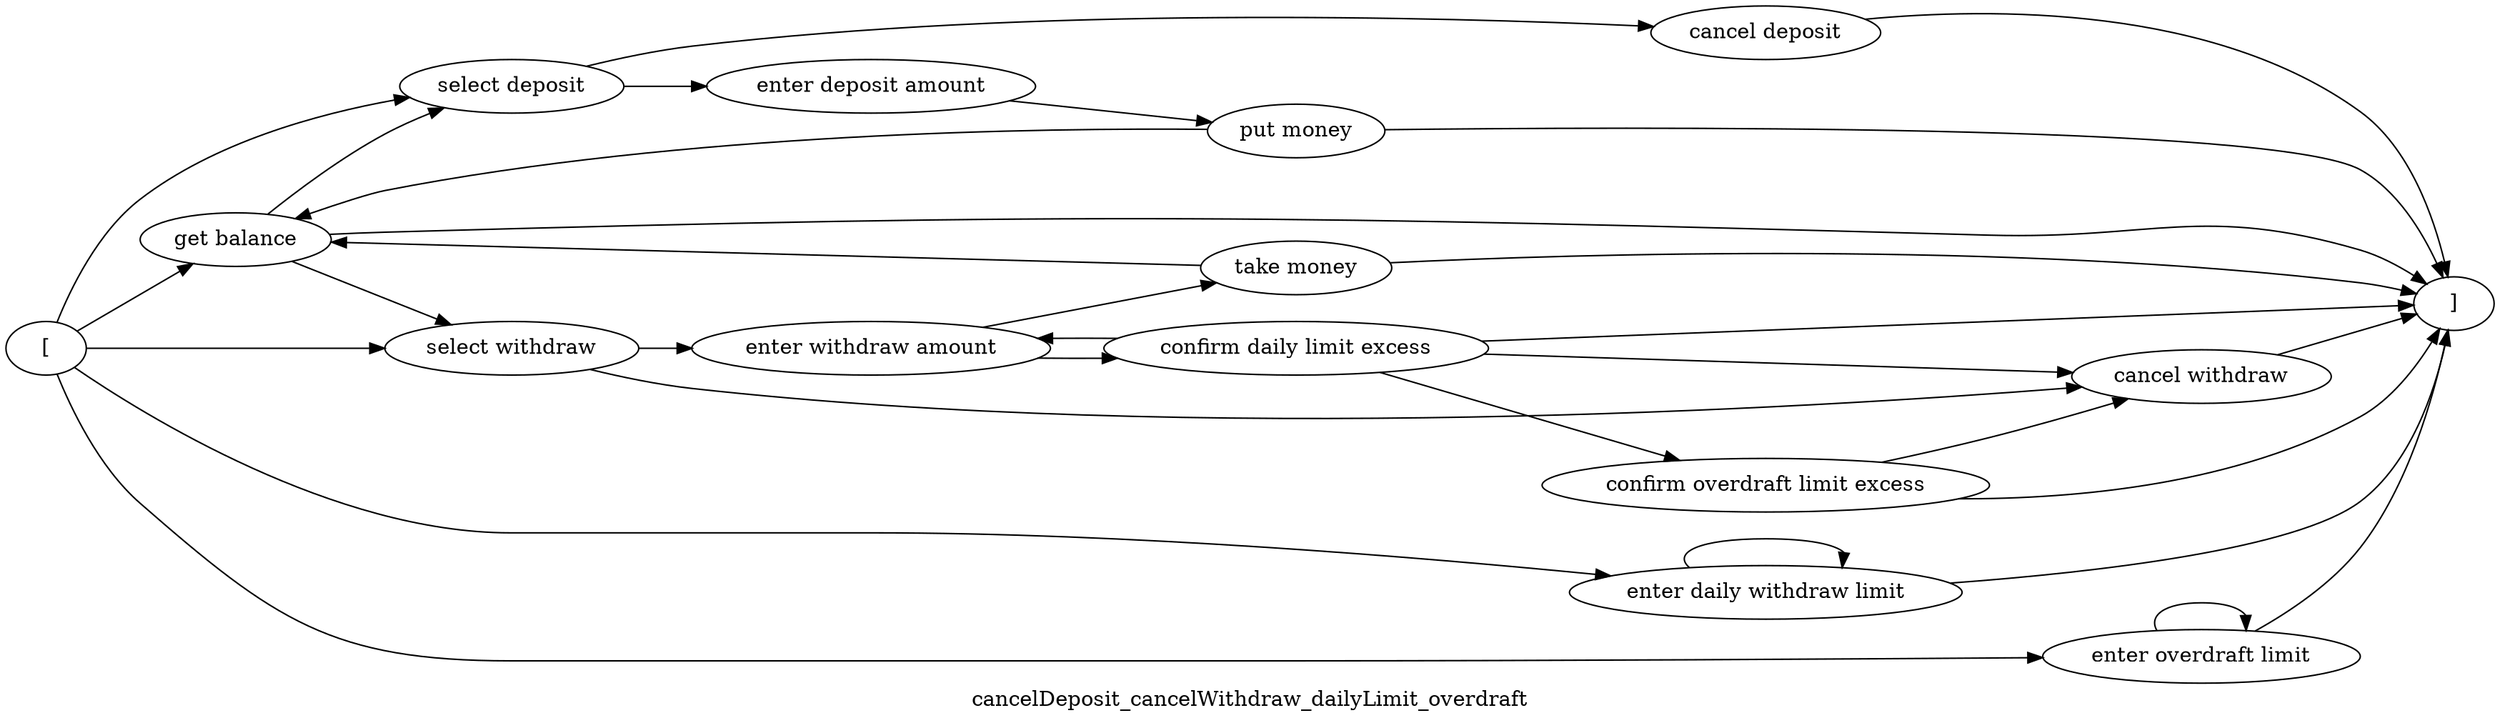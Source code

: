 digraph G {
rankdir = LR
label = "cancelDeposit_cancelWithdraw_dailyLimit_overdraft";
esg21_vertex2 -> esg21_vertex1;
esg21_vertex0 -> esg21_vertex2;
esg21_vertex2 -> esg21_vertex3;
esg21_vertex0 -> esg21_vertex3;
esg21_vertex3 -> esg21_vertex4;
esg21_vertex4 -> esg21_vertex5;
esg21_vertex5 -> esg21_vertex1;
esg21_vertex5 -> esg21_vertex2;
esg21_vertex2 -> esg21_vertex6;
esg21_vertex0 -> esg21_vertex6;
esg21_vertex6 -> esg21_vertex7;
esg21_vertex7 -> esg21_vertex8;
esg21_vertex8 -> esg21_vertex1;
esg21_vertex8 -> esg21_vertex2;
esg21_vertex3 -> esg21_vertex9;
esg21_vertex9 -> esg21_vertex1;
esg21_vertex6 -> esg21_vertex10;
esg21_vertex10 -> esg21_vertex1;
esg21_vertex7 -> esg21_vertex11;
esg21_vertex11 -> esg21_vertex10;
esg21_vertex11 -> esg21_vertex7;
esg21_vertex0 -> esg21_vertex12;
esg21_vertex12 -> esg21_vertex1;
esg21_vertex12 -> esg21_vertex12;
esg21_vertex11 -> esg21_vertex1;
esg21_vertex11 -> esg21_vertex13;
esg21_vertex0 -> esg21_vertex14;
esg21_vertex14 -> esg21_vertex1;
esg21_vertex14 -> esg21_vertex14;
esg21_vertex13 -> esg21_vertex10;
esg21_vertex13 -> esg21_vertex1;
esg21_vertex2 [label = "get balance"]
esg21_vertex1 [label = "]"]
esg21_vertex0 [label = "["]
esg21_vertex3 [label = "select deposit"]
esg21_vertex4 [label = "enter deposit amount"]
esg21_vertex5 [label = "put money"]
esg21_vertex6 [label = "select withdraw"]
esg21_vertex7 [label = "enter withdraw amount"]
esg21_vertex8 [label = "take money"]
esg21_vertex9 [label = "cancel deposit"]
esg21_vertex10 [label = "cancel withdraw"]
esg21_vertex11 [label = "confirm daily limit excess"]
esg21_vertex12 [label = "enter daily withdraw limit"]
esg21_vertex13 [label = "confirm overdraft limit excess"]
esg21_vertex14 [label = "enter overdraft limit"]
}

